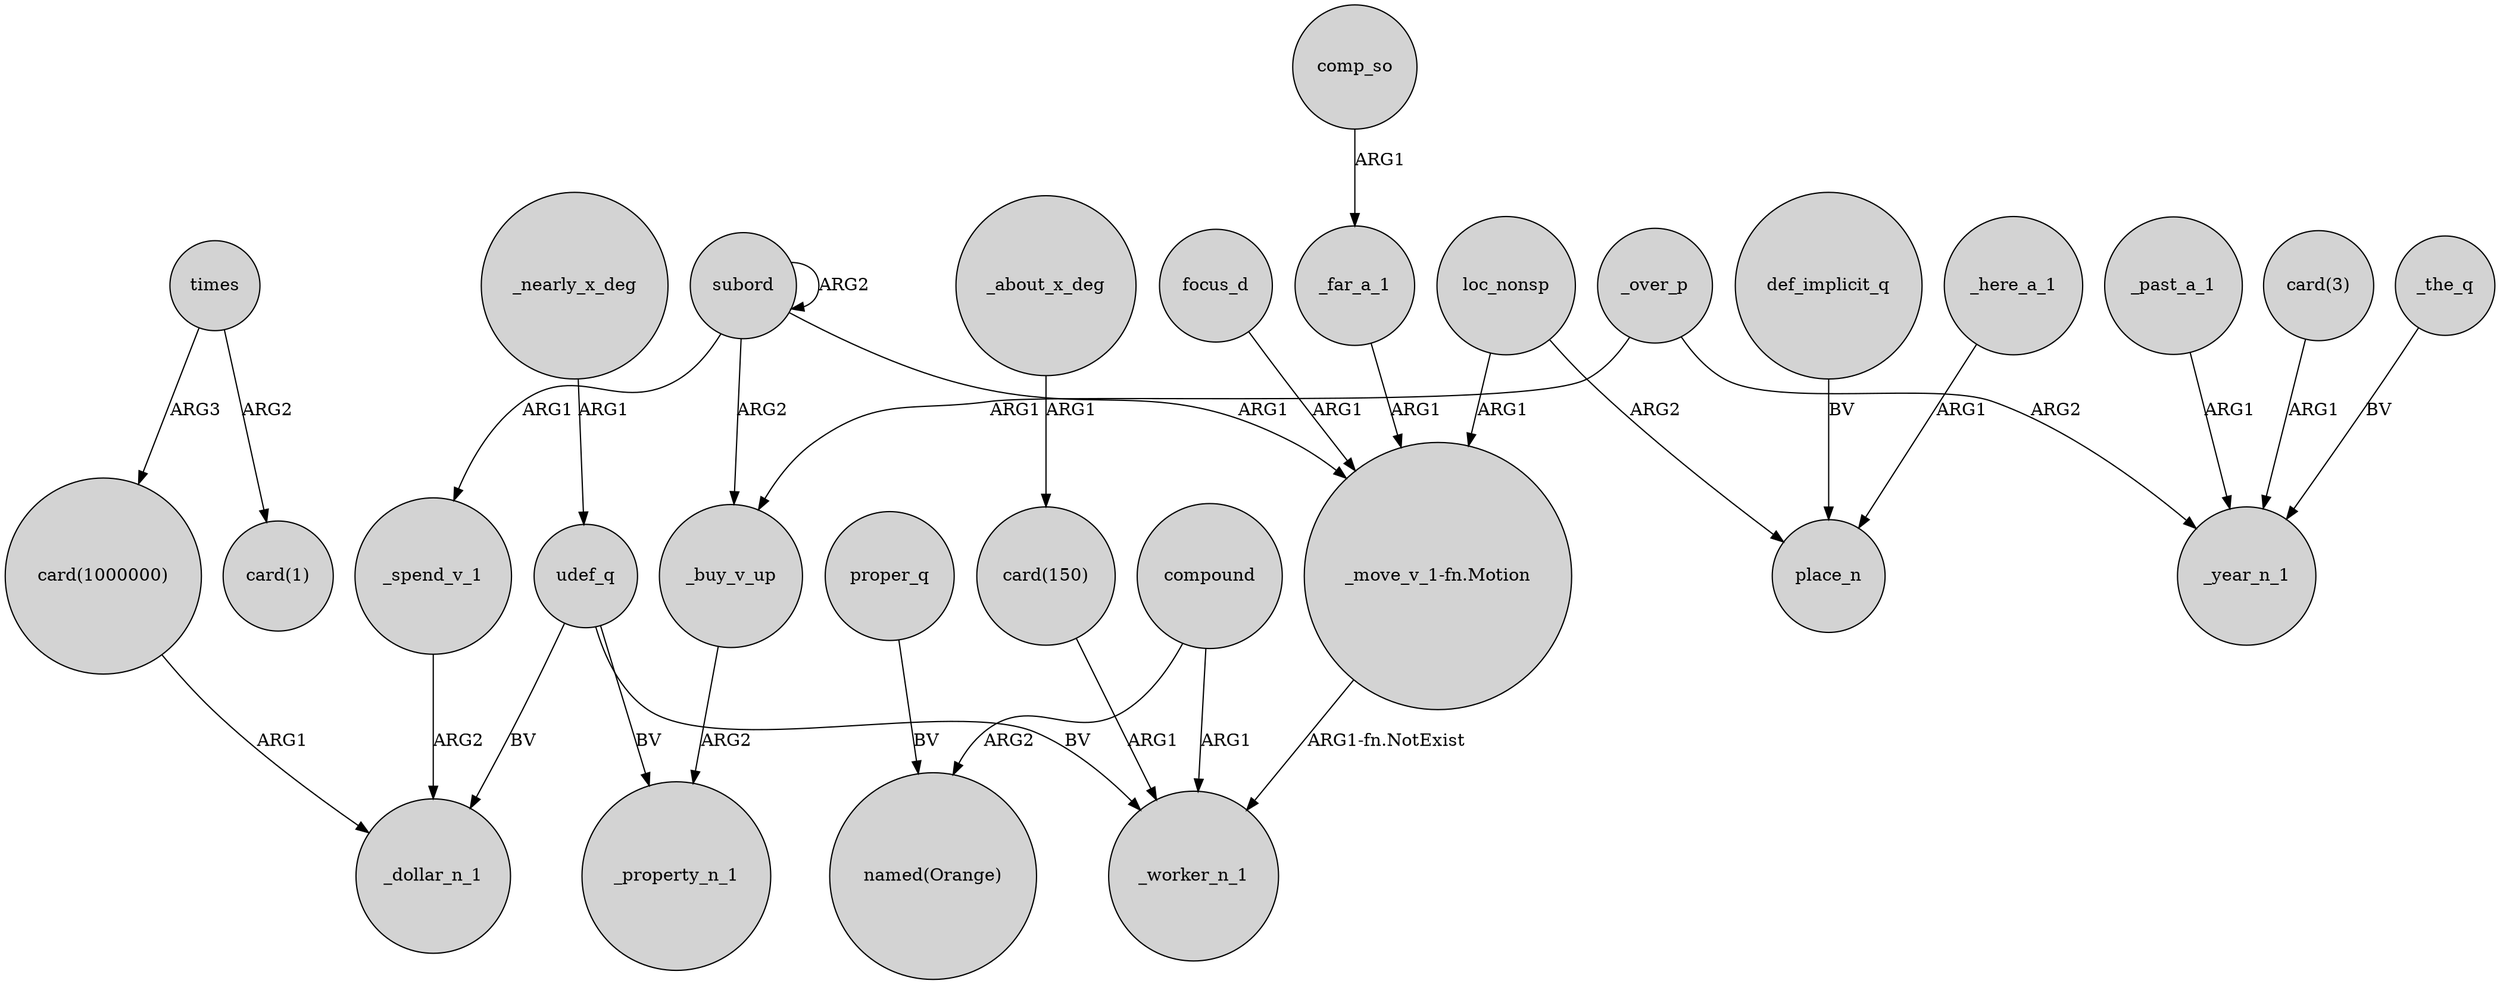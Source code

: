 digraph {
	node [shape=circle style=filled]
	"card(1000000)" -> _dollar_n_1 [label=ARG1]
	_buy_v_up -> _property_n_1 [label=ARG2]
	subord -> _buy_v_up [label=ARG2]
	_here_a_1 -> place_n [label=ARG1]
	udef_q -> _worker_n_1 [label=BV]
	_far_a_1 -> "_move_v_1-fn.Motion" [label=ARG1]
	compound -> "named(Orange)" [label=ARG2]
	subord -> "_move_v_1-fn.Motion" [label=ARG1]
	def_implicit_q -> place_n [label=BV]
	_about_x_deg -> "card(150)" [label=ARG1]
	_spend_v_1 -> _dollar_n_1 [label=ARG2]
	_past_a_1 -> _year_n_1 [label=ARG1]
	"_move_v_1-fn.Motion" -> _worker_n_1 [label="ARG1-fn.NotExist"]
	comp_so -> _far_a_1 [label=ARG1]
	subord -> subord [label=ARG2]
	subord -> _spend_v_1 [label=ARG1]
	proper_q -> "named(Orange)" [label=BV]
	times -> "card(1)" [label=ARG2]
	times -> "card(1000000)" [label=ARG3]
	udef_q -> _property_n_1 [label=BV]
	"card(3)" -> _year_n_1 [label=ARG1]
	_nearly_x_deg -> udef_q [label=ARG1]
	_the_q -> _year_n_1 [label=BV]
	_over_p -> _year_n_1 [label=ARG2]
	loc_nonsp -> place_n [label=ARG2]
	"card(150)" -> _worker_n_1 [label=ARG1]
	compound -> _worker_n_1 [label=ARG1]
	loc_nonsp -> "_move_v_1-fn.Motion" [label=ARG1]
	_over_p -> _buy_v_up [label=ARG1]
	focus_d -> "_move_v_1-fn.Motion" [label=ARG1]
	udef_q -> _dollar_n_1 [label=BV]
}
